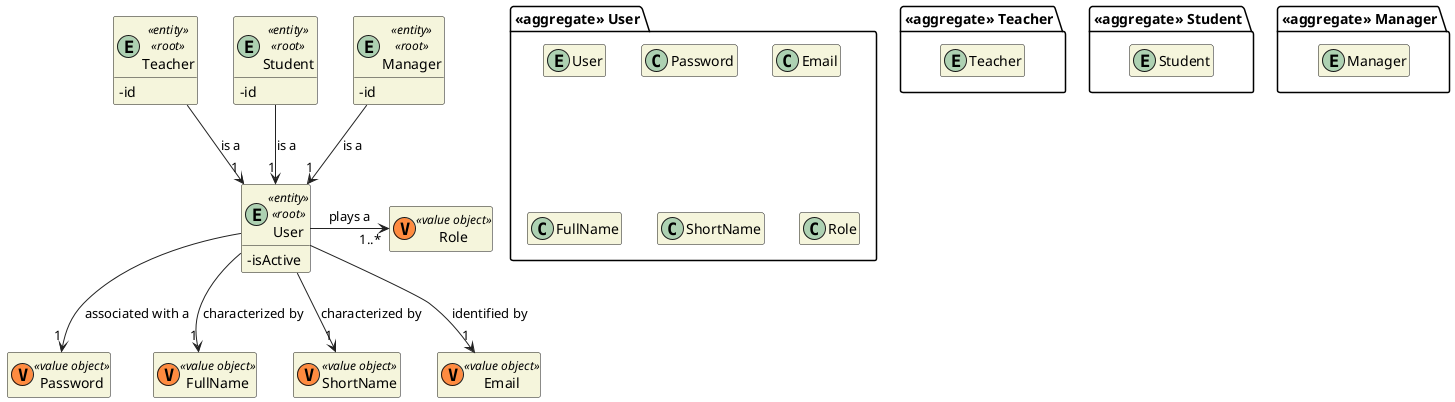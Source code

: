 @startuml DM-USER
'https://plantuml.com/class-diagram

skinparam classAttributeIconSize 0
hide empty attributes
hide empty methods
skinparam classBackgroundColor beige
skinparam ArrowColor #222222

package "<<aggregate>> User" {
    entity User
    class Password
    class Email
    class FullName
    class ShortName
    class Role
}

entity User <<entity>> <<root>> {
    - isActive
}

entity User

class Password <<(V,#FF8B40) value object>> {}
class Role <<(V,#FF8B40) value object>> {}
class FullName <<(V,#FF8B40) value object>> {}
class ShortName <<(V,#FF8B40) value object>> {}
class Email <<(V,#FF8B40) value object>> {}

User --> "1" Password : associated with a
User --> "1" FullName : characterized by
User --> "1" ShortName : characterized by
User --> "1" Email : identified by
User -> "1..*" Role : plays a

package "<<aggregate>> Teacher" {
    entity Teacher
}


entity Teacher <<entity>> <<root>> {
  -id
}

package "<<aggregate>> Student" {
    entity Student
}

entity Student <<entity>> <<root>> {
  -id
}

package "<<aggregate>> Manager" {
    entity Manager
}

entity Manager <<entity>> <<root>> {
  -id
}

Teacher --> "1" User : is a
Student --> "1" User : is a
Manager --> "1" User : is a

@enduml
